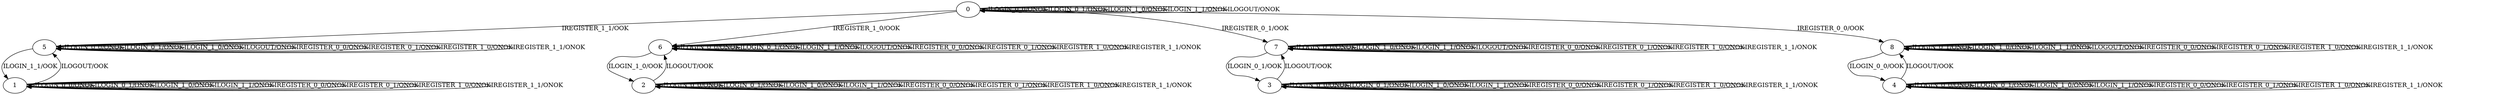 digraph {
0
1
2
3
4
5
6
7
8
0 -> 0 [label="ILOGIN_0_0/ONOK"]
0 -> 0 [label="ILOGIN_0_1/ONOK"]
0 -> 0 [label="ILOGIN_1_0/ONOK"]
0 -> 0 [label="ILOGIN_1_1/ONOK"]
0 -> 0 [label="ILOGOUT/ONOK"]
0 -> 8 [label="IREGISTER_0_0/OOK"]
0 -> 7 [label="IREGISTER_0_1/OOK"]
0 -> 6 [label="IREGISTER_1_0/OOK"]
0 -> 5 [label="IREGISTER_1_1/OOK"]
1 -> 1 [label="ILOGIN_0_0/ONOK"]
1 -> 1 [label="ILOGIN_0_1/ONOK"]
1 -> 1 [label="ILOGIN_1_0/ONOK"]
1 -> 1 [label="ILOGIN_1_1/ONOK"]
1 -> 5 [label="ILOGOUT/OOK"]
1 -> 1 [label="IREGISTER_0_0/ONOK"]
1 -> 1 [label="IREGISTER_0_1/ONOK"]
1 -> 1 [label="IREGISTER_1_0/ONOK"]
1 -> 1 [label="IREGISTER_1_1/ONOK"]
2 -> 2 [label="ILOGIN_0_0/ONOK"]
2 -> 2 [label="ILOGIN_0_1/ONOK"]
2 -> 2 [label="ILOGIN_1_0/ONOK"]
2 -> 2 [label="ILOGIN_1_1/ONOK"]
2 -> 6 [label="ILOGOUT/OOK"]
2 -> 2 [label="IREGISTER_0_0/ONOK"]
2 -> 2 [label="IREGISTER_0_1/ONOK"]
2 -> 2 [label="IREGISTER_1_0/ONOK"]
2 -> 2 [label="IREGISTER_1_1/ONOK"]
3 -> 3 [label="ILOGIN_0_0/ONOK"]
3 -> 3 [label="ILOGIN_0_1/ONOK"]
3 -> 3 [label="ILOGIN_1_0/ONOK"]
3 -> 3 [label="ILOGIN_1_1/ONOK"]
3 -> 7 [label="ILOGOUT/OOK"]
3 -> 3 [label="IREGISTER_0_0/ONOK"]
3 -> 3 [label="IREGISTER_0_1/ONOK"]
3 -> 3 [label="IREGISTER_1_0/ONOK"]
3 -> 3 [label="IREGISTER_1_1/ONOK"]
4 -> 4 [label="ILOGIN_0_0/ONOK"]
4 -> 4 [label="ILOGIN_0_1/ONOK"]
4 -> 4 [label="ILOGIN_1_0/ONOK"]
4 -> 4 [label="ILOGIN_1_1/ONOK"]
4 -> 8 [label="ILOGOUT/OOK"]
4 -> 4 [label="IREGISTER_0_0/ONOK"]
4 -> 4 [label="IREGISTER_0_1/ONOK"]
4 -> 4 [label="IREGISTER_1_0/ONOK"]
4 -> 4 [label="IREGISTER_1_1/ONOK"]
5 -> 5 [label="ILOGIN_0_0/ONOK"]
5 -> 5 [label="ILOGIN_0_1/ONOK"]
5 -> 5 [label="ILOGIN_1_0/ONOK"]
5 -> 1 [label="ILOGIN_1_1/OOK"]
5 -> 5 [label="ILOGOUT/ONOK"]
5 -> 5 [label="IREGISTER_0_0/ONOK"]
5 -> 5 [label="IREGISTER_0_1/ONOK"]
5 -> 5 [label="IREGISTER_1_0/ONOK"]
5 -> 5 [label="IREGISTER_1_1/ONOK"]
6 -> 6 [label="ILOGIN_0_0/ONOK"]
6 -> 6 [label="ILOGIN_0_1/ONOK"]
6 -> 2 [label="ILOGIN_1_0/OOK"]
6 -> 6 [label="ILOGIN_1_1/ONOK"]
6 -> 6 [label="ILOGOUT/ONOK"]
6 -> 6 [label="IREGISTER_0_0/ONOK"]
6 -> 6 [label="IREGISTER_0_1/ONOK"]
6 -> 6 [label="IREGISTER_1_0/ONOK"]
6 -> 6 [label="IREGISTER_1_1/ONOK"]
7 -> 7 [label="ILOGIN_0_0/ONOK"]
7 -> 3 [label="ILOGIN_0_1/OOK"]
7 -> 7 [label="ILOGIN_1_0/ONOK"]
7 -> 7 [label="ILOGIN_1_1/ONOK"]
7 -> 7 [label="ILOGOUT/ONOK"]
7 -> 7 [label="IREGISTER_0_0/ONOK"]
7 -> 7 [label="IREGISTER_0_1/ONOK"]
7 -> 7 [label="IREGISTER_1_0/ONOK"]
7 -> 7 [label="IREGISTER_1_1/ONOK"]
8 -> 4 [label="ILOGIN_0_0/OOK"]
8 -> 8 [label="ILOGIN_0_1/ONOK"]
8 -> 8 [label="ILOGIN_1_0/ONOK"]
8 -> 8 [label="ILOGIN_1_1/ONOK"]
8 -> 8 [label="ILOGOUT/ONOK"]
8 -> 8 [label="IREGISTER_0_0/ONOK"]
8 -> 8 [label="IREGISTER_0_1/ONOK"]
8 -> 8 [label="IREGISTER_1_0/ONOK"]
8 -> 8 [label="IREGISTER_1_1/ONOK"]
}
